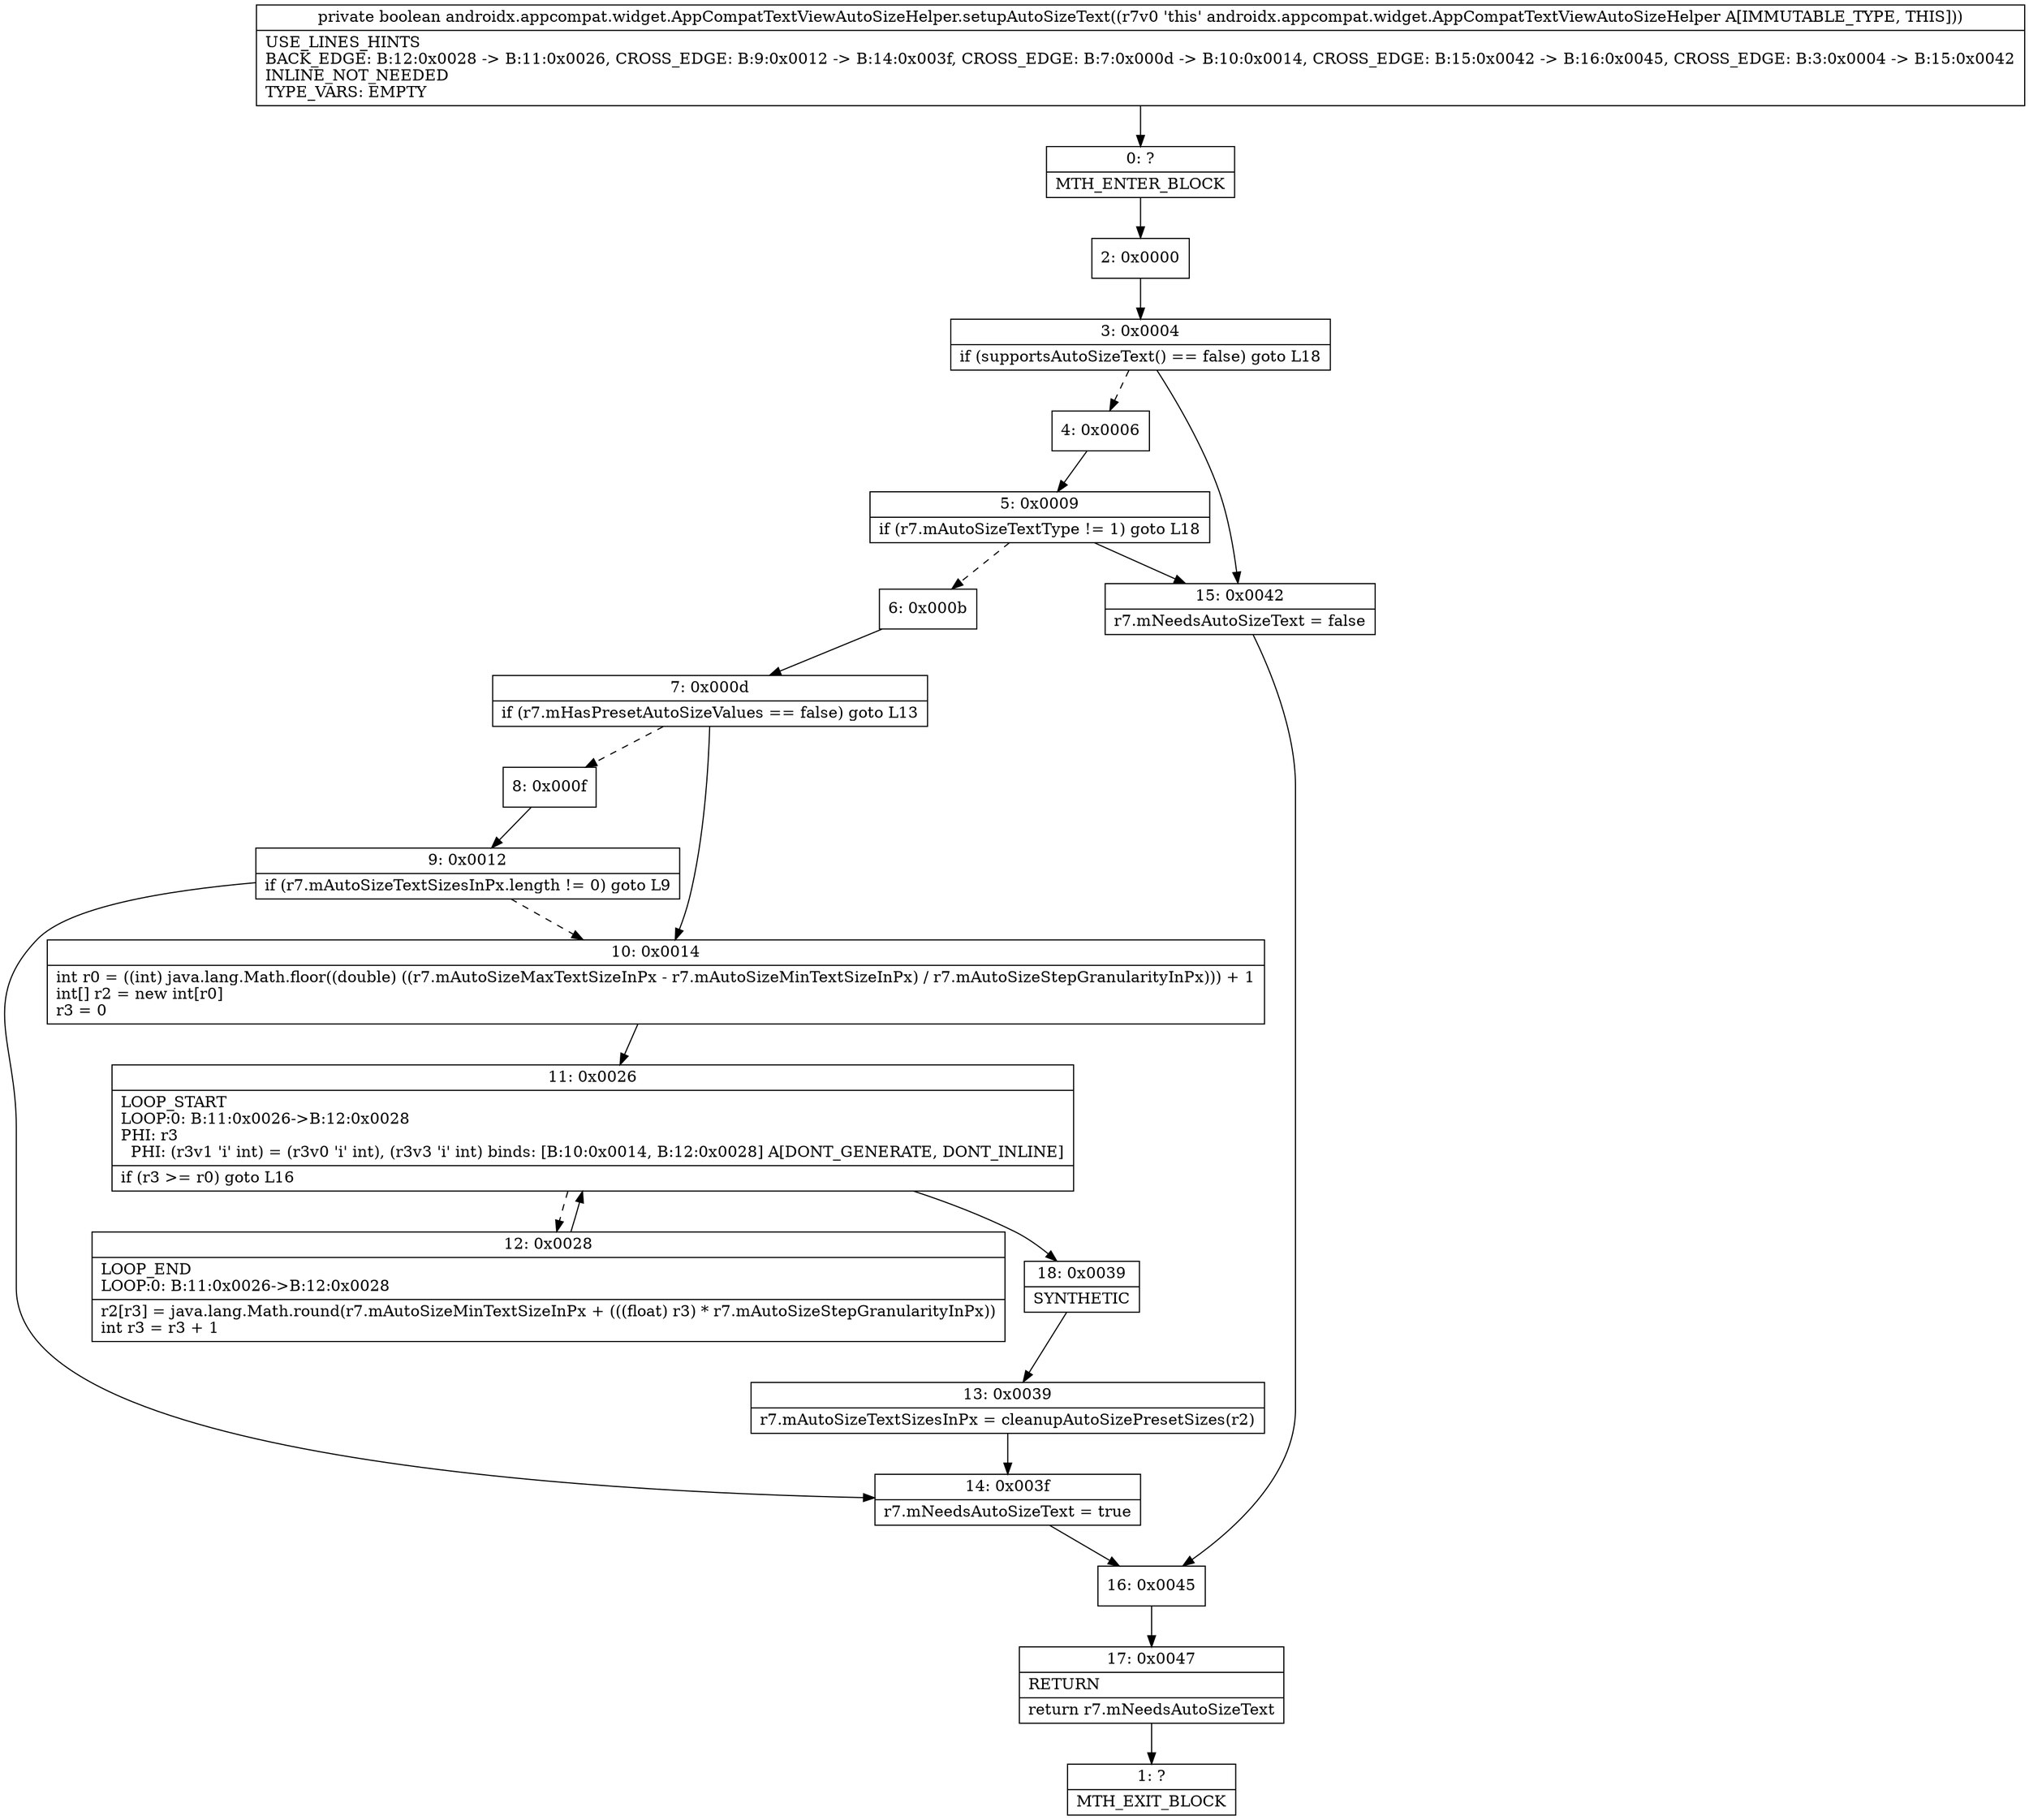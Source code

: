 digraph "CFG forandroidx.appcompat.widget.AppCompatTextViewAutoSizeHelper.setupAutoSizeText()Z" {
Node_0 [shape=record,label="{0\:\ ?|MTH_ENTER_BLOCK\l}"];
Node_2 [shape=record,label="{2\:\ 0x0000}"];
Node_3 [shape=record,label="{3\:\ 0x0004|if (supportsAutoSizeText() == false) goto L18\l}"];
Node_4 [shape=record,label="{4\:\ 0x0006}"];
Node_5 [shape=record,label="{5\:\ 0x0009|if (r7.mAutoSizeTextType != 1) goto L18\l}"];
Node_6 [shape=record,label="{6\:\ 0x000b}"];
Node_7 [shape=record,label="{7\:\ 0x000d|if (r7.mHasPresetAutoSizeValues == false) goto L13\l}"];
Node_8 [shape=record,label="{8\:\ 0x000f}"];
Node_9 [shape=record,label="{9\:\ 0x0012|if (r7.mAutoSizeTextSizesInPx.length != 0) goto L9\l}"];
Node_14 [shape=record,label="{14\:\ 0x003f|r7.mNeedsAutoSizeText = true\l}"];
Node_16 [shape=record,label="{16\:\ 0x0045}"];
Node_17 [shape=record,label="{17\:\ 0x0047|RETURN\l|return r7.mNeedsAutoSizeText\l}"];
Node_1 [shape=record,label="{1\:\ ?|MTH_EXIT_BLOCK\l}"];
Node_10 [shape=record,label="{10\:\ 0x0014|int r0 = ((int) java.lang.Math.floor((double) ((r7.mAutoSizeMaxTextSizeInPx \- r7.mAutoSizeMinTextSizeInPx) \/ r7.mAutoSizeStepGranularityInPx))) + 1\lint[] r2 = new int[r0]\lr3 = 0\l}"];
Node_11 [shape=record,label="{11\:\ 0x0026|LOOP_START\lLOOP:0: B:11:0x0026\-\>B:12:0x0028\lPHI: r3 \l  PHI: (r3v1 'i' int) = (r3v0 'i' int), (r3v3 'i' int) binds: [B:10:0x0014, B:12:0x0028] A[DONT_GENERATE, DONT_INLINE]\l|if (r3 \>= r0) goto L16\l}"];
Node_12 [shape=record,label="{12\:\ 0x0028|LOOP_END\lLOOP:0: B:11:0x0026\-\>B:12:0x0028\l|r2[r3] = java.lang.Math.round(r7.mAutoSizeMinTextSizeInPx + (((float) r3) * r7.mAutoSizeStepGranularityInPx))\lint r3 = r3 + 1\l}"];
Node_18 [shape=record,label="{18\:\ 0x0039|SYNTHETIC\l}"];
Node_13 [shape=record,label="{13\:\ 0x0039|r7.mAutoSizeTextSizesInPx = cleanupAutoSizePresetSizes(r2)\l}"];
Node_15 [shape=record,label="{15\:\ 0x0042|r7.mNeedsAutoSizeText = false\l}"];
MethodNode[shape=record,label="{private boolean androidx.appcompat.widget.AppCompatTextViewAutoSizeHelper.setupAutoSizeText((r7v0 'this' androidx.appcompat.widget.AppCompatTextViewAutoSizeHelper A[IMMUTABLE_TYPE, THIS]))  | USE_LINES_HINTS\lBACK_EDGE: B:12:0x0028 \-\> B:11:0x0026, CROSS_EDGE: B:9:0x0012 \-\> B:14:0x003f, CROSS_EDGE: B:7:0x000d \-\> B:10:0x0014, CROSS_EDGE: B:15:0x0042 \-\> B:16:0x0045, CROSS_EDGE: B:3:0x0004 \-\> B:15:0x0042\lINLINE_NOT_NEEDED\lTYPE_VARS: EMPTY\l}"];
MethodNode -> Node_0;Node_0 -> Node_2;
Node_2 -> Node_3;
Node_3 -> Node_4[style=dashed];
Node_3 -> Node_15;
Node_4 -> Node_5;
Node_5 -> Node_6[style=dashed];
Node_5 -> Node_15;
Node_6 -> Node_7;
Node_7 -> Node_8[style=dashed];
Node_7 -> Node_10;
Node_8 -> Node_9;
Node_9 -> Node_10[style=dashed];
Node_9 -> Node_14;
Node_14 -> Node_16;
Node_16 -> Node_17;
Node_17 -> Node_1;
Node_10 -> Node_11;
Node_11 -> Node_12[style=dashed];
Node_11 -> Node_18;
Node_12 -> Node_11;
Node_18 -> Node_13;
Node_13 -> Node_14;
Node_15 -> Node_16;
}

